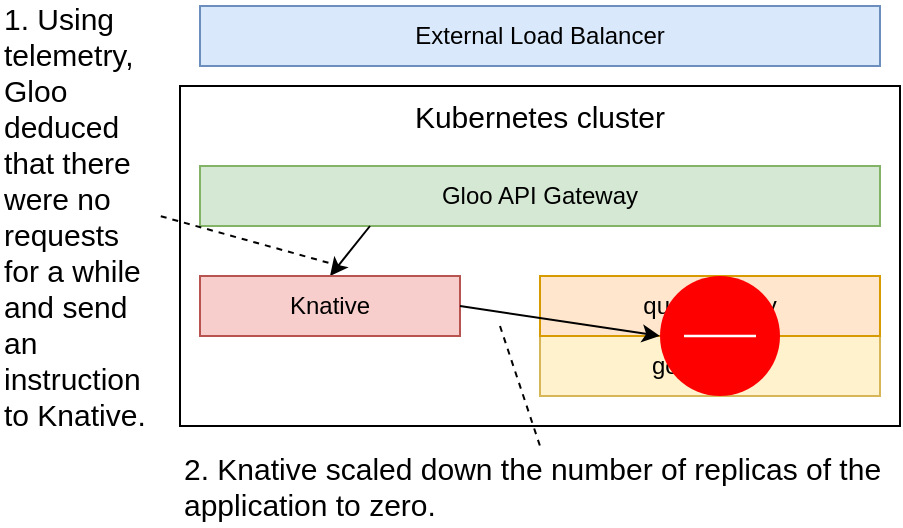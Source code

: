 <mxfile pages="1" version="11.2.1" type="device"><diagram id="KRm0tt6z543xYg5zOcwD" name="Page-1"><mxGraphModel dx="1147" dy="724" grid="1" gridSize="10" guides="1" tooltips="1" connect="1" arrows="1" fold="1" page="1" pageScale="1" pageWidth="850" pageHeight="1100" math="0" shadow="0"><root><mxCell id="0"/><mxCell id="1" parent="0"/><mxCell id="rLweVuyjbfKoWELMfHHj-5" value="Kubernetes cluster" style="rounded=0;whiteSpace=wrap;html=1;verticalAlign=top;fontSize=15;" parent="1" vertex="1"><mxGeometry x="280" y="190" width="360" height="170" as="geometry"/></mxCell><mxCell id="rLweVuyjbfKoWELMfHHj-1" value="Gloo API Gateway" style="rounded=0;whiteSpace=wrap;html=1;fillColor=#d5e8d4;strokeColor=#82b366;" parent="1" vertex="1"><mxGeometry x="290" y="230" width="340" height="30" as="geometry"/></mxCell><mxCell id="rLweVuyjbfKoWELMfHHj-6" value="External Load Balancer" style="rounded=0;whiteSpace=wrap;html=1;fillColor=#dae8fc;strokeColor=#6c8ebf;" parent="1" vertex="1"><mxGeometry x="290" y="150" width="340" height="30" as="geometry"/></mxCell><mxCell id="rLweVuyjbfKoWELMfHHj-10" value="" style="group;fillColor=#ffe6cc;strokeColor=#d79b00;" parent="1" vertex="1" connectable="0"><mxGeometry x="460" y="285" width="170" height="60" as="geometry"/></mxCell><mxCell id="rLweVuyjbfKoWELMfHHj-8" value="go-demo-6" style="rounded=0;whiteSpace=wrap;html=1;fillColor=#fff2cc;strokeColor=#d6b656;" parent="rLweVuyjbfKoWELMfHHj-10" vertex="1"><mxGeometry y="30" width="170" height="30" as="geometry"/></mxCell><mxCell id="rLweVuyjbfKoWELMfHHj-9" value="queue-proxy" style="rounded=0;whiteSpace=wrap;html=1;fillColor=#ffe6cc;strokeColor=#d79b00;" parent="rLweVuyjbfKoWELMfHHj-10" vertex="1"><mxGeometry width="170" height="30" as="geometry"/></mxCell><mxCell id="rLweVuyjbfKoWELMfHHj-26" value="" style="html=1;verticalLabelPosition=bottom;labelBackgroundColor=#ffffff;verticalAlign=top;shadow=0;dashed=0;strokeWidth=2;shape=mxgraph.ios7.misc.delete;fillColor=#ff0000;strokeColor=#ffffff;fontSize=15;align=left;" parent="rLweVuyjbfKoWELMfHHj-10" vertex="1"><mxGeometry x="60" width="60" height="60" as="geometry"/></mxCell><mxCell id="rLweVuyjbfKoWELMfHHj-11" value="" style="endArrow=classic;html=1;fontSize=15;exitX=0.25;exitY=1;exitDx=0;exitDy=0;entryX=0.5;entryY=0;entryDx=0;entryDy=0;" parent="1" source="rLweVuyjbfKoWELMfHHj-1" target="rLweVuyjbfKoWELMfHHj-22" edge="1"><mxGeometry width="50" height="50" relative="1" as="geometry"><mxPoint x="460" y="330" as="sourcePoint"/><mxPoint x="510" y="280" as="targetPoint"/></mxGeometry></mxCell><mxCell id="rLweVuyjbfKoWELMfHHj-12" value="1. Using telemetry, Gloo deduced that there were no requests for a while and send an instruction to Knative." style="text;html=1;strokeColor=none;fillColor=none;align=left;verticalAlign=middle;whiteSpace=wrap;rounded=0;fontSize=15;" parent="1" vertex="1"><mxGeometry x="190" y="150" width="80" height="210" as="geometry"/></mxCell><mxCell id="rLweVuyjbfKoWELMfHHj-22" value="Knative" style="rounded=0;whiteSpace=wrap;html=1;fillColor=#f8cecc;strokeColor=#b85450;" parent="1" vertex="1"><mxGeometry x="290" y="285" width="130" height="30" as="geometry"/></mxCell><mxCell id="rLweVuyjbfKoWELMfHHj-28" value="" style="endArrow=classic;html=1;fontSize=15;exitX=1;exitY=0.5;exitDx=0;exitDy=0;entryX=0;entryY=0.5;entryDx=0;entryDy=0;entryPerimeter=0;" parent="1" source="rLweVuyjbfKoWELMfHHj-22" target="rLweVuyjbfKoWELMfHHj-26" edge="1"><mxGeometry width="50" height="50" relative="1" as="geometry"><mxPoint x="385.0" y="270" as="sourcePoint"/><mxPoint x="365" y="295" as="targetPoint"/></mxGeometry></mxCell><mxCell id="rLweVuyjbfKoWELMfHHj-29" value="" style="endArrow=none;dashed=1;html=1;fontSize=15;entryX=1;entryY=0.5;entryDx=0;entryDy=0;" parent="1" target="rLweVuyjbfKoWELMfHHj-12" edge="1"><mxGeometry width="50" height="50" relative="1" as="geometry"><mxPoint x="360" y="280" as="sourcePoint"/><mxPoint x="140" y="190" as="targetPoint"/></mxGeometry></mxCell><mxCell id="rLweVuyjbfKoWELMfHHj-30" value="2. Knative scaled down the number of replicas of the application to zero." style="text;html=1;strokeColor=none;fillColor=none;align=left;verticalAlign=middle;whiteSpace=wrap;rounded=0;fontSize=15;" parent="1" vertex="1"><mxGeometry x="280" y="370" width="360" height="40" as="geometry"/></mxCell><mxCell id="rLweVuyjbfKoWELMfHHj-31" value="" style="endArrow=none;dashed=1;html=1;fontSize=15;entryX=0.5;entryY=0;entryDx=0;entryDy=0;" parent="1" target="rLweVuyjbfKoWELMfHHj-30" edge="1"><mxGeometry width="50" height="50" relative="1" as="geometry"><mxPoint x="440" y="310" as="sourcePoint"/><mxPoint x="280" y="265" as="targetPoint"/></mxGeometry></mxCell></root></mxGraphModel></diagram></mxfile>